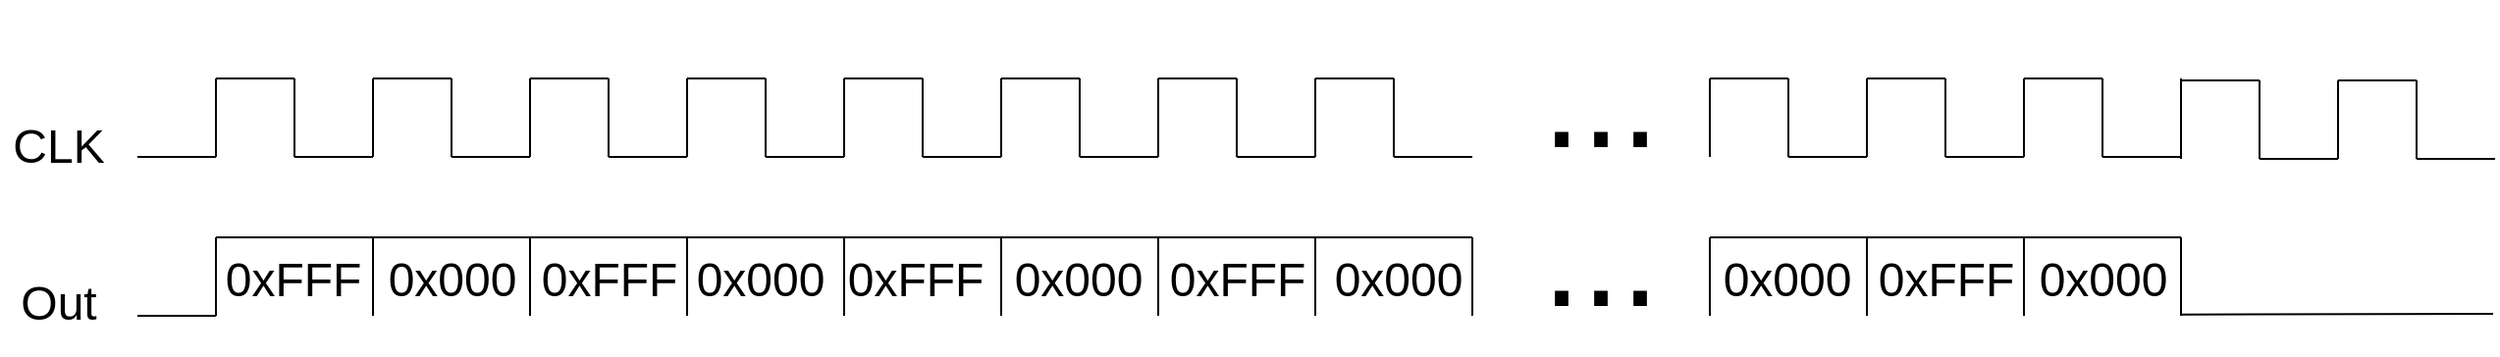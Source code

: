 <mxfile version="24.8.3">
  <diagram name="Page-1" id="uMUQG2mPH0FVotczIO6_">
    <mxGraphModel dx="1363" dy="830" grid="1" gridSize="10" guides="1" tooltips="1" connect="1" arrows="1" fold="1" page="1" pageScale="1" pageWidth="827" pageHeight="1169" math="0" shadow="0">
      <root>
        <mxCell id="0" />
        <mxCell id="1" parent="0" />
        <mxCell id="w3fj2gbgNoyU7OF5bVDR-1" value="" style="endArrow=none;html=1;rounded=0;" parent="1" edge="1">
          <mxGeometry width="50" height="50" relative="1" as="geometry">
            <mxPoint x="160" y="320" as="sourcePoint" />
            <mxPoint x="200" y="320" as="targetPoint" />
          </mxGeometry>
        </mxCell>
        <mxCell id="w3fj2gbgNoyU7OF5bVDR-2" value="" style="endArrow=none;html=1;rounded=0;" parent="1" edge="1">
          <mxGeometry width="50" height="50" relative="1" as="geometry">
            <mxPoint x="200" y="320" as="sourcePoint" />
            <mxPoint x="200" y="280" as="targetPoint" />
          </mxGeometry>
        </mxCell>
        <mxCell id="w3fj2gbgNoyU7OF5bVDR-3" value="" style="endArrow=none;html=1;rounded=0;" parent="1" edge="1">
          <mxGeometry width="50" height="50" relative="1" as="geometry">
            <mxPoint x="200" y="280" as="sourcePoint" />
            <mxPoint x="240" y="280" as="targetPoint" />
          </mxGeometry>
        </mxCell>
        <mxCell id="w3fj2gbgNoyU7OF5bVDR-4" value="" style="endArrow=none;html=1;rounded=0;" parent="1" edge="1">
          <mxGeometry width="50" height="50" relative="1" as="geometry">
            <mxPoint x="240" y="320" as="sourcePoint" />
            <mxPoint x="240" y="280" as="targetPoint" />
          </mxGeometry>
        </mxCell>
        <mxCell id="w3fj2gbgNoyU7OF5bVDR-6" value="" style="endArrow=none;html=1;rounded=0;" parent="1" edge="1">
          <mxGeometry width="50" height="50" relative="1" as="geometry">
            <mxPoint x="240" y="320" as="sourcePoint" />
            <mxPoint x="280" y="320" as="targetPoint" />
          </mxGeometry>
        </mxCell>
        <mxCell id="w3fj2gbgNoyU7OF5bVDR-7" value="" style="endArrow=none;html=1;rounded=0;" parent="1" edge="1">
          <mxGeometry width="50" height="50" relative="1" as="geometry">
            <mxPoint x="280" y="320" as="sourcePoint" />
            <mxPoint x="280" y="280" as="targetPoint" />
          </mxGeometry>
        </mxCell>
        <mxCell id="w3fj2gbgNoyU7OF5bVDR-8" value="" style="endArrow=none;html=1;rounded=0;" parent="1" edge="1">
          <mxGeometry width="50" height="50" relative="1" as="geometry">
            <mxPoint x="280" y="280" as="sourcePoint" />
            <mxPoint x="320" y="280" as="targetPoint" />
          </mxGeometry>
        </mxCell>
        <mxCell id="w3fj2gbgNoyU7OF5bVDR-9" value="" style="endArrow=none;html=1;rounded=0;" parent="1" edge="1">
          <mxGeometry width="50" height="50" relative="1" as="geometry">
            <mxPoint x="320" y="320" as="sourcePoint" />
            <mxPoint x="320" y="280" as="targetPoint" />
          </mxGeometry>
        </mxCell>
        <mxCell id="w3fj2gbgNoyU7OF5bVDR-10" value="" style="endArrow=none;html=1;rounded=0;" parent="1" edge="1">
          <mxGeometry width="50" height="50" relative="1" as="geometry">
            <mxPoint x="320" y="320" as="sourcePoint" />
            <mxPoint x="360" y="320" as="targetPoint" />
          </mxGeometry>
        </mxCell>
        <mxCell id="w3fj2gbgNoyU7OF5bVDR-11" value="" style="endArrow=none;html=1;rounded=0;" parent="1" edge="1">
          <mxGeometry width="50" height="50" relative="1" as="geometry">
            <mxPoint x="360" y="320" as="sourcePoint" />
            <mxPoint x="360" y="280" as="targetPoint" />
          </mxGeometry>
        </mxCell>
        <mxCell id="w3fj2gbgNoyU7OF5bVDR-12" value="" style="endArrow=none;html=1;rounded=0;" parent="1" edge="1">
          <mxGeometry width="50" height="50" relative="1" as="geometry">
            <mxPoint x="360" y="280" as="sourcePoint" />
            <mxPoint x="400" y="280" as="targetPoint" />
          </mxGeometry>
        </mxCell>
        <mxCell id="w3fj2gbgNoyU7OF5bVDR-13" value="" style="endArrow=none;html=1;rounded=0;" parent="1" edge="1">
          <mxGeometry width="50" height="50" relative="1" as="geometry">
            <mxPoint x="400" y="320" as="sourcePoint" />
            <mxPoint x="400" y="280" as="targetPoint" />
          </mxGeometry>
        </mxCell>
        <mxCell id="w3fj2gbgNoyU7OF5bVDR-14" value="" style="endArrow=none;html=1;rounded=0;" parent="1" edge="1">
          <mxGeometry width="50" height="50" relative="1" as="geometry">
            <mxPoint x="400" y="320" as="sourcePoint" />
            <mxPoint x="440" y="320" as="targetPoint" />
          </mxGeometry>
        </mxCell>
        <mxCell id="w3fj2gbgNoyU7OF5bVDR-15" value="" style="endArrow=none;html=1;rounded=0;" parent="1" edge="1">
          <mxGeometry width="50" height="50" relative="1" as="geometry">
            <mxPoint x="440" y="320" as="sourcePoint" />
            <mxPoint x="440" y="280" as="targetPoint" />
          </mxGeometry>
        </mxCell>
        <mxCell id="w3fj2gbgNoyU7OF5bVDR-16" value="" style="endArrow=none;html=1;rounded=0;" parent="1" edge="1">
          <mxGeometry width="50" height="50" relative="1" as="geometry">
            <mxPoint x="440" y="280" as="sourcePoint" />
            <mxPoint x="480" y="280" as="targetPoint" />
          </mxGeometry>
        </mxCell>
        <mxCell id="w3fj2gbgNoyU7OF5bVDR-17" value="" style="endArrow=none;html=1;rounded=0;" parent="1" edge="1">
          <mxGeometry width="50" height="50" relative="1" as="geometry">
            <mxPoint x="480" y="320" as="sourcePoint" />
            <mxPoint x="480" y="280" as="targetPoint" />
          </mxGeometry>
        </mxCell>
        <mxCell id="w3fj2gbgNoyU7OF5bVDR-18" value="" style="endArrow=none;html=1;rounded=0;" parent="1" edge="1">
          <mxGeometry width="50" height="50" relative="1" as="geometry">
            <mxPoint x="480" y="320" as="sourcePoint" />
            <mxPoint x="520" y="320" as="targetPoint" />
          </mxGeometry>
        </mxCell>
        <mxCell id="w3fj2gbgNoyU7OF5bVDR-19" value="" style="endArrow=none;html=1;rounded=0;" parent="1" edge="1">
          <mxGeometry width="50" height="50" relative="1" as="geometry">
            <mxPoint x="520" y="320" as="sourcePoint" />
            <mxPoint x="520" y="280" as="targetPoint" />
          </mxGeometry>
        </mxCell>
        <mxCell id="w3fj2gbgNoyU7OF5bVDR-20" value="" style="endArrow=none;html=1;rounded=0;" parent="1" edge="1">
          <mxGeometry width="50" height="50" relative="1" as="geometry">
            <mxPoint x="520" y="280" as="sourcePoint" />
            <mxPoint x="560" y="280" as="targetPoint" />
          </mxGeometry>
        </mxCell>
        <mxCell id="w3fj2gbgNoyU7OF5bVDR-21" value="" style="endArrow=none;html=1;rounded=0;" parent="1" edge="1">
          <mxGeometry width="50" height="50" relative="1" as="geometry">
            <mxPoint x="560" y="320" as="sourcePoint" />
            <mxPoint x="560" y="280" as="targetPoint" />
          </mxGeometry>
        </mxCell>
        <mxCell id="w3fj2gbgNoyU7OF5bVDR-22" value="" style="endArrow=none;html=1;rounded=0;" parent="1" edge="1">
          <mxGeometry width="50" height="50" relative="1" as="geometry">
            <mxPoint x="560" y="320" as="sourcePoint" />
            <mxPoint x="600" y="320" as="targetPoint" />
          </mxGeometry>
        </mxCell>
        <mxCell id="w3fj2gbgNoyU7OF5bVDR-23" value="" style="endArrow=none;html=1;rounded=0;" parent="1" edge="1">
          <mxGeometry width="50" height="50" relative="1" as="geometry">
            <mxPoint x="600" y="320" as="sourcePoint" />
            <mxPoint x="600" y="280" as="targetPoint" />
          </mxGeometry>
        </mxCell>
        <mxCell id="w3fj2gbgNoyU7OF5bVDR-24" value="" style="endArrow=none;html=1;rounded=0;" parent="1" edge="1">
          <mxGeometry width="50" height="50" relative="1" as="geometry">
            <mxPoint x="600" y="280" as="sourcePoint" />
            <mxPoint x="640" y="280" as="targetPoint" />
          </mxGeometry>
        </mxCell>
        <mxCell id="w3fj2gbgNoyU7OF5bVDR-25" value="" style="endArrow=none;html=1;rounded=0;" parent="1" edge="1">
          <mxGeometry width="50" height="50" relative="1" as="geometry">
            <mxPoint x="640" y="320" as="sourcePoint" />
            <mxPoint x="640" y="280" as="targetPoint" />
          </mxGeometry>
        </mxCell>
        <mxCell id="w3fj2gbgNoyU7OF5bVDR-26" value="" style="endArrow=none;html=1;rounded=0;" parent="1" edge="1">
          <mxGeometry width="50" height="50" relative="1" as="geometry">
            <mxPoint x="640" y="320" as="sourcePoint" />
            <mxPoint x="680" y="320" as="targetPoint" />
          </mxGeometry>
        </mxCell>
        <mxCell id="w3fj2gbgNoyU7OF5bVDR-48" value="&lt;font style=&quot;font-size: 24px;&quot;&gt;CLK&lt;/font&gt;" style="text;html=1;align=center;verticalAlign=middle;whiteSpace=wrap;rounded=0;" parent="1" vertex="1">
          <mxGeometry x="90" y="300" width="60" height="30" as="geometry" />
        </mxCell>
        <mxCell id="w3fj2gbgNoyU7OF5bVDR-49" value="" style="endArrow=none;html=1;rounded=0;" parent="1" edge="1">
          <mxGeometry width="50" height="50" relative="1" as="geometry">
            <mxPoint x="680" y="320" as="sourcePoint" />
            <mxPoint x="680" y="280" as="targetPoint" />
          </mxGeometry>
        </mxCell>
        <mxCell id="w3fj2gbgNoyU7OF5bVDR-50" value="" style="endArrow=none;html=1;rounded=0;" parent="1" edge="1">
          <mxGeometry width="50" height="50" relative="1" as="geometry">
            <mxPoint x="680" y="280" as="sourcePoint" />
            <mxPoint x="720" y="280" as="targetPoint" />
          </mxGeometry>
        </mxCell>
        <mxCell id="w3fj2gbgNoyU7OF5bVDR-51" value="" style="endArrow=none;html=1;rounded=0;" parent="1" edge="1">
          <mxGeometry width="50" height="50" relative="1" as="geometry">
            <mxPoint x="720" y="320" as="sourcePoint" />
            <mxPoint x="720" y="280" as="targetPoint" />
          </mxGeometry>
        </mxCell>
        <mxCell id="w3fj2gbgNoyU7OF5bVDR-52" value="" style="endArrow=none;html=1;rounded=0;" parent="1" edge="1">
          <mxGeometry width="50" height="50" relative="1" as="geometry">
            <mxPoint x="720" y="320" as="sourcePoint" />
            <mxPoint x="760" y="320" as="targetPoint" />
          </mxGeometry>
        </mxCell>
        <mxCell id="w3fj2gbgNoyU7OF5bVDR-53" value="" style="endArrow=none;html=1;rounded=0;" parent="1" edge="1">
          <mxGeometry width="50" height="50" relative="1" as="geometry">
            <mxPoint x="760" y="320" as="sourcePoint" />
            <mxPoint x="760" y="280" as="targetPoint" />
          </mxGeometry>
        </mxCell>
        <mxCell id="w3fj2gbgNoyU7OF5bVDR-54" value="" style="endArrow=none;html=1;rounded=0;" parent="1" edge="1">
          <mxGeometry width="50" height="50" relative="1" as="geometry">
            <mxPoint x="760" y="280" as="sourcePoint" />
            <mxPoint x="800" y="280" as="targetPoint" />
          </mxGeometry>
        </mxCell>
        <mxCell id="w3fj2gbgNoyU7OF5bVDR-55" value="" style="endArrow=none;html=1;rounded=0;" parent="1" edge="1">
          <mxGeometry width="50" height="50" relative="1" as="geometry">
            <mxPoint x="800" y="320" as="sourcePoint" />
            <mxPoint x="800" y="280" as="targetPoint" />
          </mxGeometry>
        </mxCell>
        <mxCell id="w3fj2gbgNoyU7OF5bVDR-61" value="&lt;font style=&quot;font-size: 24px;&quot;&gt;Out&lt;/font&gt;" style="text;html=1;align=center;verticalAlign=middle;whiteSpace=wrap;rounded=0;" parent="1" vertex="1">
          <mxGeometry x="90" y="380" width="60" height="30" as="geometry" />
        </mxCell>
        <mxCell id="AQtglL6U4FNc2CjWORVU-33" value="" style="endArrow=none;html=1;rounded=0;" parent="1" edge="1">
          <mxGeometry width="50" height="50" relative="1" as="geometry">
            <mxPoint x="160" y="401" as="sourcePoint" />
            <mxPoint x="200" y="401" as="targetPoint" />
          </mxGeometry>
        </mxCell>
        <mxCell id="AQtglL6U4FNc2CjWORVU-34" value="" style="endArrow=none;html=1;rounded=0;" parent="1" edge="1">
          <mxGeometry width="50" height="50" relative="1" as="geometry">
            <mxPoint x="200" y="401" as="sourcePoint" />
            <mxPoint x="200" y="361" as="targetPoint" />
          </mxGeometry>
        </mxCell>
        <mxCell id="AQtglL6U4FNc2CjWORVU-35" value="" style="endArrow=none;html=1;rounded=0;" parent="1" edge="1">
          <mxGeometry width="50" height="50" relative="1" as="geometry">
            <mxPoint x="200" y="361" as="sourcePoint" />
            <mxPoint x="280" y="361" as="targetPoint" />
          </mxGeometry>
        </mxCell>
        <mxCell id="AQtglL6U4FNc2CjWORVU-38" value="" style="endArrow=none;html=1;rounded=0;" parent="1" edge="1">
          <mxGeometry width="50" height="50" relative="1" as="geometry">
            <mxPoint x="280" y="401" as="sourcePoint" />
            <mxPoint x="280" y="361" as="targetPoint" />
          </mxGeometry>
        </mxCell>
        <mxCell id="AQtglL6U4FNc2CjWORVU-67" value="" style="endArrow=none;html=1;rounded=0;" parent="1" edge="1">
          <mxGeometry width="50" height="50" relative="1" as="geometry">
            <mxPoint x="280" y="361" as="sourcePoint" />
            <mxPoint x="360" y="361" as="targetPoint" />
          </mxGeometry>
        </mxCell>
        <mxCell id="AQtglL6U4FNc2CjWORVU-68" value="" style="endArrow=none;html=1;rounded=0;" parent="1" edge="1">
          <mxGeometry width="50" height="50" relative="1" as="geometry">
            <mxPoint x="360" y="401" as="sourcePoint" />
            <mxPoint x="360" y="361" as="targetPoint" />
          </mxGeometry>
        </mxCell>
        <mxCell id="AQtglL6U4FNc2CjWORVU-70" value="" style="endArrow=none;html=1;rounded=0;" parent="1" edge="1">
          <mxGeometry width="50" height="50" relative="1" as="geometry">
            <mxPoint x="360" y="361" as="sourcePoint" />
            <mxPoint x="440" y="361" as="targetPoint" />
          </mxGeometry>
        </mxCell>
        <mxCell id="AQtglL6U4FNc2CjWORVU-71" value="" style="endArrow=none;html=1;rounded=0;" parent="1" edge="1">
          <mxGeometry width="50" height="50" relative="1" as="geometry">
            <mxPoint x="440" y="401" as="sourcePoint" />
            <mxPoint x="440" y="361" as="targetPoint" />
          </mxGeometry>
        </mxCell>
        <mxCell id="AQtglL6U4FNc2CjWORVU-72" value="" style="endArrow=none;html=1;rounded=0;" parent="1" edge="1">
          <mxGeometry width="50" height="50" relative="1" as="geometry">
            <mxPoint x="440" y="361" as="sourcePoint" />
            <mxPoint x="520" y="361" as="targetPoint" />
          </mxGeometry>
        </mxCell>
        <mxCell id="AQtglL6U4FNc2CjWORVU-73" value="" style="endArrow=none;html=1;rounded=0;" parent="1" edge="1">
          <mxGeometry width="50" height="50" relative="1" as="geometry">
            <mxPoint x="520" y="401" as="sourcePoint" />
            <mxPoint x="520" y="361" as="targetPoint" />
          </mxGeometry>
        </mxCell>
        <mxCell id="AQtglL6U4FNc2CjWORVU-74" value="" style="endArrow=none;html=1;rounded=0;" parent="1" edge="1">
          <mxGeometry width="50" height="50" relative="1" as="geometry">
            <mxPoint x="520" y="361" as="sourcePoint" />
            <mxPoint x="600" y="361" as="targetPoint" />
          </mxGeometry>
        </mxCell>
        <mxCell id="AQtglL6U4FNc2CjWORVU-75" value="" style="endArrow=none;html=1;rounded=0;" parent="1" edge="1">
          <mxGeometry width="50" height="50" relative="1" as="geometry">
            <mxPoint x="600" y="401" as="sourcePoint" />
            <mxPoint x="600" y="361" as="targetPoint" />
          </mxGeometry>
        </mxCell>
        <mxCell id="AQtglL6U4FNc2CjWORVU-76" value="" style="endArrow=none;html=1;rounded=0;" parent="1" edge="1">
          <mxGeometry width="50" height="50" relative="1" as="geometry">
            <mxPoint x="600" y="361" as="sourcePoint" />
            <mxPoint x="680" y="361" as="targetPoint" />
          </mxGeometry>
        </mxCell>
        <mxCell id="AQtglL6U4FNc2CjWORVU-77" value="" style="endArrow=none;html=1;rounded=0;" parent="1" edge="1">
          <mxGeometry width="50" height="50" relative="1" as="geometry">
            <mxPoint x="680" y="401" as="sourcePoint" />
            <mxPoint x="680" y="361" as="targetPoint" />
          </mxGeometry>
        </mxCell>
        <mxCell id="AQtglL6U4FNc2CjWORVU-78" value="" style="endArrow=none;html=1;rounded=0;" parent="1" edge="1">
          <mxGeometry width="50" height="50" relative="1" as="geometry">
            <mxPoint x="680" y="361" as="sourcePoint" />
            <mxPoint x="760" y="361" as="targetPoint" />
          </mxGeometry>
        </mxCell>
        <mxCell id="AQtglL6U4FNc2CjWORVU-79" value="" style="endArrow=none;html=1;rounded=0;" parent="1" edge="1">
          <mxGeometry width="50" height="50" relative="1" as="geometry">
            <mxPoint x="760" y="401" as="sourcePoint" />
            <mxPoint x="760" y="361" as="targetPoint" />
          </mxGeometry>
        </mxCell>
        <mxCell id="AQtglL6U4FNc2CjWORVU-80" value="" style="endArrow=none;html=1;rounded=0;" parent="1" edge="1">
          <mxGeometry width="50" height="50" relative="1" as="geometry">
            <mxPoint x="760" y="361" as="sourcePoint" />
            <mxPoint x="840" y="361" as="targetPoint" />
          </mxGeometry>
        </mxCell>
        <mxCell id="AQtglL6U4FNc2CjWORVU-81" value="" style="endArrow=none;html=1;rounded=0;" parent="1" edge="1">
          <mxGeometry width="50" height="50" relative="1" as="geometry">
            <mxPoint x="840" y="401" as="sourcePoint" />
            <mxPoint x="840" y="361" as="targetPoint" />
          </mxGeometry>
        </mxCell>
        <mxCell id="AQtglL6U4FNc2CjWORVU-82" value="" style="endArrow=none;html=1;rounded=0;" parent="1" edge="1">
          <mxGeometry width="50" height="50" relative="1" as="geometry">
            <mxPoint x="800" y="320" as="sourcePoint" />
            <mxPoint x="840" y="320" as="targetPoint" />
          </mxGeometry>
        </mxCell>
        <mxCell id="AQtglL6U4FNc2CjWORVU-83" value="&lt;font style=&quot;font-size: 24px;&quot;&gt;0xFFF&lt;/font&gt;" style="text;html=1;align=center;verticalAlign=middle;resizable=0;points=[];autosize=1;strokeColor=none;fillColor=none;" parent="1" vertex="1">
          <mxGeometry x="194" y="363" width="90" height="40" as="geometry" />
        </mxCell>
        <mxCell id="AQtglL6U4FNc2CjWORVU-84" value="&lt;font style=&quot;font-size: 24px;&quot;&gt;0x000&lt;/font&gt;" style="text;html=1;align=center;verticalAlign=middle;resizable=0;points=[];autosize=1;strokeColor=none;fillColor=none;" parent="1" vertex="1">
          <mxGeometry x="275" y="363" width="90" height="40" as="geometry" />
        </mxCell>
        <mxCell id="AQtglL6U4FNc2CjWORVU-85" value="&lt;font style=&quot;font-size: 24px;&quot;&gt;0xFFF&lt;/font&gt;" style="text;html=1;align=center;verticalAlign=middle;resizable=0;points=[];autosize=1;strokeColor=none;fillColor=none;" parent="1" vertex="1">
          <mxGeometry x="355" y="363" width="90" height="40" as="geometry" />
        </mxCell>
        <mxCell id="AQtglL6U4FNc2CjWORVU-86" value="&lt;font style=&quot;font-size: 24px;&quot;&gt;0x000&lt;/font&gt;" style="text;html=1;align=center;verticalAlign=middle;resizable=0;points=[];autosize=1;strokeColor=none;fillColor=none;" parent="1" vertex="1">
          <mxGeometry x="432" y="363" width="90" height="40" as="geometry" />
        </mxCell>
        <mxCell id="AQtglL6U4FNc2CjWORVU-87" value="&lt;font style=&quot;font-size: 24px;&quot;&gt;0xFFF&lt;/font&gt;" style="text;html=1;align=center;verticalAlign=middle;resizable=0;points=[];autosize=1;strokeColor=none;fillColor=none;" parent="1" vertex="1">
          <mxGeometry x="511" y="363" width="90" height="40" as="geometry" />
        </mxCell>
        <mxCell id="AQtglL6U4FNc2CjWORVU-88" value="&lt;font style=&quot;font-size: 24px;&quot;&gt;0x000&lt;/font&gt;" style="text;html=1;align=center;verticalAlign=middle;resizable=0;points=[];autosize=1;strokeColor=none;fillColor=none;" parent="1" vertex="1">
          <mxGeometry x="594" y="363" width="90" height="40" as="geometry" />
        </mxCell>
        <mxCell id="AQtglL6U4FNc2CjWORVU-89" value="&lt;span style=&quot;font-size: 24px;&quot;&gt;0xFFF&lt;/span&gt;" style="text;html=1;align=center;verticalAlign=middle;resizable=0;points=[];autosize=1;strokeColor=none;fillColor=none;" parent="1" vertex="1">
          <mxGeometry x="675" y="363" width="90" height="40" as="geometry" />
        </mxCell>
        <mxCell id="AQtglL6U4FNc2CjWORVU-90" value="&lt;font style=&quot;font-size: 24px;&quot;&gt;0x000&lt;/font&gt;" style="text;html=1;align=center;verticalAlign=middle;resizable=0;points=[];autosize=1;strokeColor=none;fillColor=none;" parent="1" vertex="1">
          <mxGeometry x="757" y="363" width="90" height="40" as="geometry" />
        </mxCell>
        <mxCell id="AQtglL6U4FNc2CjWORVU-93" value="&lt;font style=&quot;font-size: 72px;&quot;&gt;...&lt;/font&gt;" style="text;html=1;align=center;verticalAlign=middle;resizable=0;points=[];autosize=1;strokeColor=none;fillColor=none;" parent="1" vertex="1">
          <mxGeometry x="865" y="321" width="80" height="100" as="geometry" />
        </mxCell>
        <mxCell id="AQtglL6U4FNc2CjWORVU-94" value="&lt;font style=&quot;font-size: 72px;&quot;&gt;...&lt;/font&gt;" style="text;html=1;align=center;verticalAlign=middle;resizable=0;points=[];autosize=1;strokeColor=none;fillColor=none;" parent="1" vertex="1">
          <mxGeometry x="865" y="240" width="80" height="100" as="geometry" />
        </mxCell>
        <mxCell id="AQtglL6U4FNc2CjWORVU-96" value="" style="endArrow=none;html=1;rounded=0;" parent="1" edge="1">
          <mxGeometry width="50" height="50" relative="1" as="geometry">
            <mxPoint x="961" y="320" as="sourcePoint" />
            <mxPoint x="961" y="280" as="targetPoint" />
          </mxGeometry>
        </mxCell>
        <mxCell id="AQtglL6U4FNc2CjWORVU-97" value="" style="endArrow=none;html=1;rounded=0;" parent="1" edge="1">
          <mxGeometry width="50" height="50" relative="1" as="geometry">
            <mxPoint x="961" y="280" as="sourcePoint" />
            <mxPoint x="1001" y="280" as="targetPoint" />
          </mxGeometry>
        </mxCell>
        <mxCell id="AQtglL6U4FNc2CjWORVU-98" value="" style="endArrow=none;html=1;rounded=0;" parent="1" edge="1">
          <mxGeometry width="50" height="50" relative="1" as="geometry">
            <mxPoint x="1001" y="320" as="sourcePoint" />
            <mxPoint x="1001" y="280" as="targetPoint" />
          </mxGeometry>
        </mxCell>
        <mxCell id="AQtglL6U4FNc2CjWORVU-99" value="" style="endArrow=none;html=1;rounded=0;" parent="1" edge="1">
          <mxGeometry width="50" height="50" relative="1" as="geometry">
            <mxPoint x="1001" y="320" as="sourcePoint" />
            <mxPoint x="1041" y="320" as="targetPoint" />
          </mxGeometry>
        </mxCell>
        <mxCell id="AQtglL6U4FNc2CjWORVU-100" value="" style="endArrow=none;html=1;rounded=0;" parent="1" edge="1">
          <mxGeometry width="50" height="50" relative="1" as="geometry">
            <mxPoint x="1041" y="320" as="sourcePoint" />
            <mxPoint x="1041" y="280" as="targetPoint" />
          </mxGeometry>
        </mxCell>
        <mxCell id="AQtglL6U4FNc2CjWORVU-101" value="" style="endArrow=none;html=1;rounded=0;" parent="1" edge="1">
          <mxGeometry width="50" height="50" relative="1" as="geometry">
            <mxPoint x="1041" y="280" as="sourcePoint" />
            <mxPoint x="1081" y="280" as="targetPoint" />
          </mxGeometry>
        </mxCell>
        <mxCell id="AQtglL6U4FNc2CjWORVU-102" value="" style="endArrow=none;html=1;rounded=0;" parent="1" edge="1">
          <mxGeometry width="50" height="50" relative="1" as="geometry">
            <mxPoint x="1081" y="320" as="sourcePoint" />
            <mxPoint x="1081" y="280" as="targetPoint" />
          </mxGeometry>
        </mxCell>
        <mxCell id="AQtglL6U4FNc2CjWORVU-103" value="" style="endArrow=none;html=1;rounded=0;" parent="1" edge="1">
          <mxGeometry width="50" height="50" relative="1" as="geometry">
            <mxPoint x="1081" y="320" as="sourcePoint" />
            <mxPoint x="1121" y="320" as="targetPoint" />
          </mxGeometry>
        </mxCell>
        <mxCell id="AQtglL6U4FNc2CjWORVU-104" value="" style="endArrow=none;html=1;rounded=0;" parent="1" edge="1">
          <mxGeometry width="50" height="50" relative="1" as="geometry">
            <mxPoint x="1121" y="320" as="sourcePoint" />
            <mxPoint x="1121" y="280" as="targetPoint" />
          </mxGeometry>
        </mxCell>
        <mxCell id="AQtglL6U4FNc2CjWORVU-105" value="" style="endArrow=none;html=1;rounded=0;" parent="1" edge="1">
          <mxGeometry width="50" height="50" relative="1" as="geometry">
            <mxPoint x="1121" y="280" as="sourcePoint" />
            <mxPoint x="1161" y="280" as="targetPoint" />
          </mxGeometry>
        </mxCell>
        <mxCell id="AQtglL6U4FNc2CjWORVU-106" value="" style="endArrow=none;html=1;rounded=0;" parent="1" edge="1">
          <mxGeometry width="50" height="50" relative="1" as="geometry">
            <mxPoint x="1161" y="320" as="sourcePoint" />
            <mxPoint x="1161" y="280" as="targetPoint" />
          </mxGeometry>
        </mxCell>
        <mxCell id="AQtglL6U4FNc2CjWORVU-107" value="" style="endArrow=none;html=1;rounded=0;" parent="1" edge="1">
          <mxGeometry width="50" height="50" relative="1" as="geometry">
            <mxPoint x="1161" y="320" as="sourcePoint" />
            <mxPoint x="1201" y="320" as="targetPoint" />
          </mxGeometry>
        </mxCell>
        <mxCell id="AQtglL6U4FNc2CjWORVU-108" value="" style="endArrow=none;html=1;rounded=0;" parent="1" edge="1">
          <mxGeometry width="50" height="50" relative="1" as="geometry">
            <mxPoint x="1201" y="320" as="sourcePoint" />
            <mxPoint x="1201" y="280" as="targetPoint" />
          </mxGeometry>
        </mxCell>
        <mxCell id="AQtglL6U4FNc2CjWORVU-110" value="" style="endArrow=none;html=1;rounded=0;" parent="1" edge="1">
          <mxGeometry width="50" height="50" relative="1" as="geometry">
            <mxPoint x="961" y="401" as="sourcePoint" />
            <mxPoint x="961" y="361" as="targetPoint" />
          </mxGeometry>
        </mxCell>
        <mxCell id="AQtglL6U4FNc2CjWORVU-111" value="" style="endArrow=none;html=1;rounded=0;" parent="1" edge="1">
          <mxGeometry width="50" height="50" relative="1" as="geometry">
            <mxPoint x="961" y="361" as="sourcePoint" />
            <mxPoint x="1041" y="361" as="targetPoint" />
          </mxGeometry>
        </mxCell>
        <mxCell id="AQtglL6U4FNc2CjWORVU-112" value="" style="endArrow=none;html=1;rounded=0;" parent="1" edge="1">
          <mxGeometry width="50" height="50" relative="1" as="geometry">
            <mxPoint x="1041" y="401" as="sourcePoint" />
            <mxPoint x="1041" y="361" as="targetPoint" />
          </mxGeometry>
        </mxCell>
        <mxCell id="AQtglL6U4FNc2CjWORVU-113" value="" style="endArrow=none;html=1;rounded=0;" parent="1" edge="1">
          <mxGeometry width="50" height="50" relative="1" as="geometry">
            <mxPoint x="1041" y="361" as="sourcePoint" />
            <mxPoint x="1121" y="361" as="targetPoint" />
          </mxGeometry>
        </mxCell>
        <mxCell id="AQtglL6U4FNc2CjWORVU-114" value="" style="endArrow=none;html=1;rounded=0;" parent="1" edge="1">
          <mxGeometry width="50" height="50" relative="1" as="geometry">
            <mxPoint x="1121" y="401" as="sourcePoint" />
            <mxPoint x="1121" y="361" as="targetPoint" />
          </mxGeometry>
        </mxCell>
        <mxCell id="AQtglL6U4FNc2CjWORVU-115" value="" style="endArrow=none;html=1;rounded=0;" parent="1" edge="1">
          <mxGeometry width="50" height="50" relative="1" as="geometry">
            <mxPoint x="1121" y="361" as="sourcePoint" />
            <mxPoint x="1201" y="361" as="targetPoint" />
          </mxGeometry>
        </mxCell>
        <mxCell id="AQtglL6U4FNc2CjWORVU-116" value="" style="endArrow=none;html=1;rounded=0;" parent="1" edge="1">
          <mxGeometry width="50" height="50" relative="1" as="geometry">
            <mxPoint x="1201" y="401" as="sourcePoint" />
            <mxPoint x="1201" y="361" as="targetPoint" />
          </mxGeometry>
        </mxCell>
        <mxCell id="AQtglL6U4FNc2CjWORVU-117" value="&lt;font style=&quot;font-size: 24px;&quot;&gt;0x000&lt;/font&gt;" style="text;html=1;align=center;verticalAlign=middle;resizable=0;points=[];autosize=1;strokeColor=none;fillColor=none;" parent="1" vertex="1">
          <mxGeometry x="955" y="363" width="90" height="40" as="geometry" />
        </mxCell>
        <mxCell id="AQtglL6U4FNc2CjWORVU-118" value="&lt;font style=&quot;font-size: 24px;&quot;&gt;0xFFF&lt;/font&gt;" style="text;html=1;align=center;verticalAlign=middle;resizable=0;points=[];autosize=1;strokeColor=none;fillColor=none;" parent="1" vertex="1">
          <mxGeometry x="1036" y="363" width="90" height="40" as="geometry" />
        </mxCell>
        <mxCell id="AQtglL6U4FNc2CjWORVU-119" value="&lt;font style=&quot;font-size: 24px;&quot;&gt;0x000&lt;/font&gt;" style="text;html=1;align=center;verticalAlign=middle;resizable=0;points=[];autosize=1;strokeColor=none;fillColor=none;" parent="1" vertex="1">
          <mxGeometry x="1116" y="363" width="90" height="40" as="geometry" />
        </mxCell>
        <mxCell id="AQtglL6U4FNc2CjWORVU-134" value="" style="endArrow=none;html=1;rounded=0;" parent="1" edge="1">
          <mxGeometry width="50" height="50" relative="1" as="geometry">
            <mxPoint x="1201" y="321" as="sourcePoint" />
            <mxPoint x="1201" y="281" as="targetPoint" />
          </mxGeometry>
        </mxCell>
        <mxCell id="AQtglL6U4FNc2CjWORVU-135" value="" style="endArrow=none;html=1;rounded=0;" parent="1" edge="1">
          <mxGeometry width="50" height="50" relative="1" as="geometry">
            <mxPoint x="1201" y="281" as="sourcePoint" />
            <mxPoint x="1241" y="281" as="targetPoint" />
          </mxGeometry>
        </mxCell>
        <mxCell id="AQtglL6U4FNc2CjWORVU-136" value="" style="endArrow=none;html=1;rounded=0;" parent="1" edge="1">
          <mxGeometry width="50" height="50" relative="1" as="geometry">
            <mxPoint x="1241" y="321" as="sourcePoint" />
            <mxPoint x="1241" y="281" as="targetPoint" />
          </mxGeometry>
        </mxCell>
        <mxCell id="AQtglL6U4FNc2CjWORVU-137" value="" style="endArrow=none;html=1;rounded=0;" parent="1" edge="1">
          <mxGeometry width="50" height="50" relative="1" as="geometry">
            <mxPoint x="1241" y="321" as="sourcePoint" />
            <mxPoint x="1281" y="321" as="targetPoint" />
          </mxGeometry>
        </mxCell>
        <mxCell id="AQtglL6U4FNc2CjWORVU-138" value="" style="endArrow=none;html=1;rounded=0;" parent="1" edge="1">
          <mxGeometry width="50" height="50" relative="1" as="geometry">
            <mxPoint x="1281" y="321" as="sourcePoint" />
            <mxPoint x="1281" y="281" as="targetPoint" />
          </mxGeometry>
        </mxCell>
        <mxCell id="AQtglL6U4FNc2CjWORVU-139" value="" style="endArrow=none;html=1;rounded=0;" parent="1" edge="1">
          <mxGeometry width="50" height="50" relative="1" as="geometry">
            <mxPoint x="1281" y="281" as="sourcePoint" />
            <mxPoint x="1321" y="281" as="targetPoint" />
          </mxGeometry>
        </mxCell>
        <mxCell id="AQtglL6U4FNc2CjWORVU-140" value="" style="endArrow=none;html=1;rounded=0;" parent="1" edge="1">
          <mxGeometry width="50" height="50" relative="1" as="geometry">
            <mxPoint x="1321" y="321" as="sourcePoint" />
            <mxPoint x="1321" y="281" as="targetPoint" />
          </mxGeometry>
        </mxCell>
        <mxCell id="AQtglL6U4FNc2CjWORVU-141" value="" style="endArrow=none;html=1;rounded=0;" parent="1" edge="1">
          <mxGeometry width="50" height="50" relative="1" as="geometry">
            <mxPoint x="1321" y="321" as="sourcePoint" />
            <mxPoint x="1361" y="321" as="targetPoint" />
          </mxGeometry>
        </mxCell>
        <mxCell id="AQtglL6U4FNc2CjWORVU-142" value="" style="endArrow=none;html=1;rounded=0;exitX=1.013;exitY=0.933;exitDx=0;exitDy=0;exitPerimeter=0;" parent="1" edge="1">
          <mxGeometry width="50" height="50" relative="1" as="geometry">
            <mxPoint x="1201.17" y="400.32" as="sourcePoint" />
            <mxPoint x="1360" y="400" as="targetPoint" />
          </mxGeometry>
        </mxCell>
      </root>
    </mxGraphModel>
  </diagram>
</mxfile>
